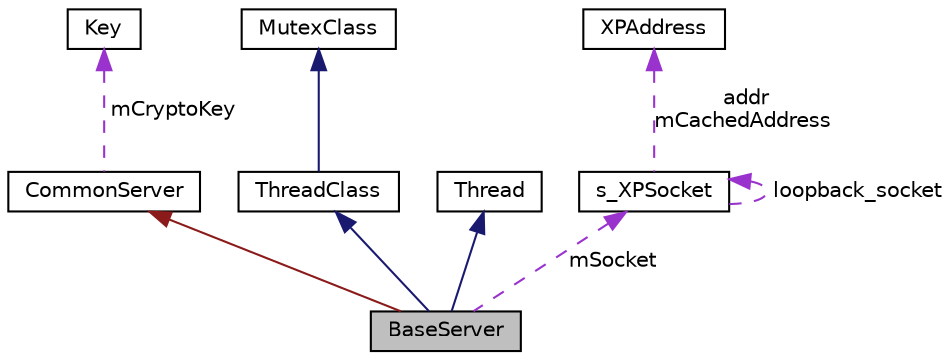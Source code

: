 digraph "BaseServer"
{
  edge [fontname="Helvetica",fontsize="10",labelfontname="Helvetica",labelfontsize="10"];
  node [fontname="Helvetica",fontsize="10",shape=record];
  Node1 [label="BaseServer",height=0.2,width=0.4,color="black", fillcolor="grey75", style="filled" fontcolor="black"];
  Node2 -> Node1 [dir="back",color="firebrick4",fontsize="10",style="solid",fontname="Helvetica"];
  Node2 [label="CommonServer",height=0.2,width=0.4,color="black", fillcolor="white", style="filled",URL="$classRNReplicaNet_1_1RNLobby_1_1CommonServer.html",tooltip="A common server support class. "];
  Node3 -> Node2 [dir="back",color="darkorchid3",fontsize="10",style="dashed",label=" mCryptoKey" ,fontname="Helvetica"];
  Node3 [label="Key",height=0.2,width=0.4,color="black", fillcolor="white", style="filled",URL="$structRNReplicaNet_1_1Encryption_1_1Key.html"];
  Node4 -> Node1 [dir="back",color="midnightblue",fontsize="10",style="solid",fontname="Helvetica"];
  Node4 [label="ThreadClass",height=0.2,width=0.4,color="black", fillcolor="white", style="filled",URL="$classRNReplicaNet_1_1ThreadClass.html"];
  Node5 -> Node4 [dir="back",color="midnightblue",fontsize="10",style="solid",fontname="Helvetica"];
  Node5 [label="MutexClass",height=0.2,width=0.4,color="black", fillcolor="white", style="filled",URL="$classRNReplicaNet_1_1MutexClass.html"];
  Node6 -> Node1 [dir="back",color="midnightblue",fontsize="10",style="solid",fontname="Helvetica"];
  Node6 [label="Thread",height=0.2,width=0.4,color="black", fillcolor="white", style="filled",URL="$classRNReplicaNet_1_1Thread.html"];
  Node7 -> Node1 [dir="back",color="darkorchid3",fontsize="10",style="dashed",label=" mSocket" ,fontname="Helvetica"];
  Node7 [label="s_XPSocket",height=0.2,width=0.4,color="black", fillcolor="white", style="filled",URL="$structRNReplicaNet_1_1s__XPSocket.html"];
  Node7 -> Node7 [dir="back",color="darkorchid3",fontsize="10",style="dashed",label=" loopback_socket" ,fontname="Helvetica"];
  Node8 -> Node7 [dir="back",color="darkorchid3",fontsize="10",style="dashed",label=" addr\nmCachedAddress" ,fontname="Helvetica"];
  Node8 [label="XPAddress",height=0.2,width=0.4,color="black", fillcolor="white", style="filled",URL="$structRNReplicaNet_1_1XPAddress.html"];
}
